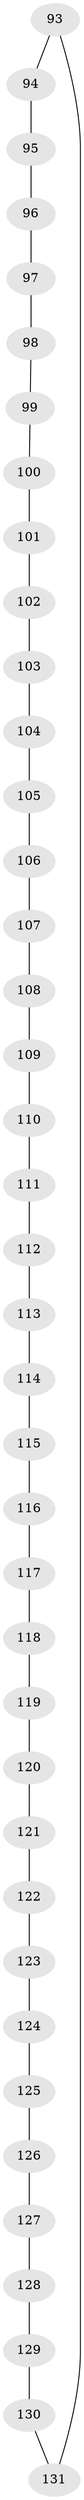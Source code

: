 // original degree distribution, {2: 1.0}
// Generated by graph-tools (version 1.1) at 2025/00/03/04/25 22:00:08]
// undirected, 39 vertices, 39 edges
graph export_dot {
graph [start="1"]
  node [color=gray90,style=filled];
  93;
  94;
  95;
  96;
  97;
  98;
  99;
  100;
  101;
  102;
  103;
  104;
  105;
  106;
  107;
  108;
  109;
  110;
  111;
  112;
  113;
  114;
  115;
  116;
  117;
  118;
  119;
  120;
  121;
  122;
  123;
  124;
  125;
  126;
  127;
  128;
  129;
  130;
  131 [super="+3+4+5+6+11+12+13+14+19+20+21+22+27+28+29+30+35+36+37+38+43+44+45+46+51+52+53+54+59+60+61+62+67+68+69+70+75+76+77+78+83+84+85+86+91+92"];
  93 -- 94;
  93 -- 131;
  94 -- 95;
  95 -- 96;
  96 -- 97;
  97 -- 98;
  98 -- 99;
  99 -- 100;
  100 -- 101;
  101 -- 102;
  102 -- 103;
  103 -- 104;
  104 -- 105;
  105 -- 106;
  106 -- 107;
  107 -- 108;
  108 -- 109;
  109 -- 110;
  110 -- 111;
  111 -- 112;
  112 -- 113;
  113 -- 114;
  114 -- 115;
  115 -- 116;
  116 -- 117;
  117 -- 118;
  118 -- 119;
  119 -- 120;
  120 -- 121;
  121 -- 122;
  122 -- 123;
  123 -- 124;
  124 -- 125;
  125 -- 126;
  126 -- 127;
  127 -- 128;
  128 -- 129;
  129 -- 130;
  130 -- 131;
}

